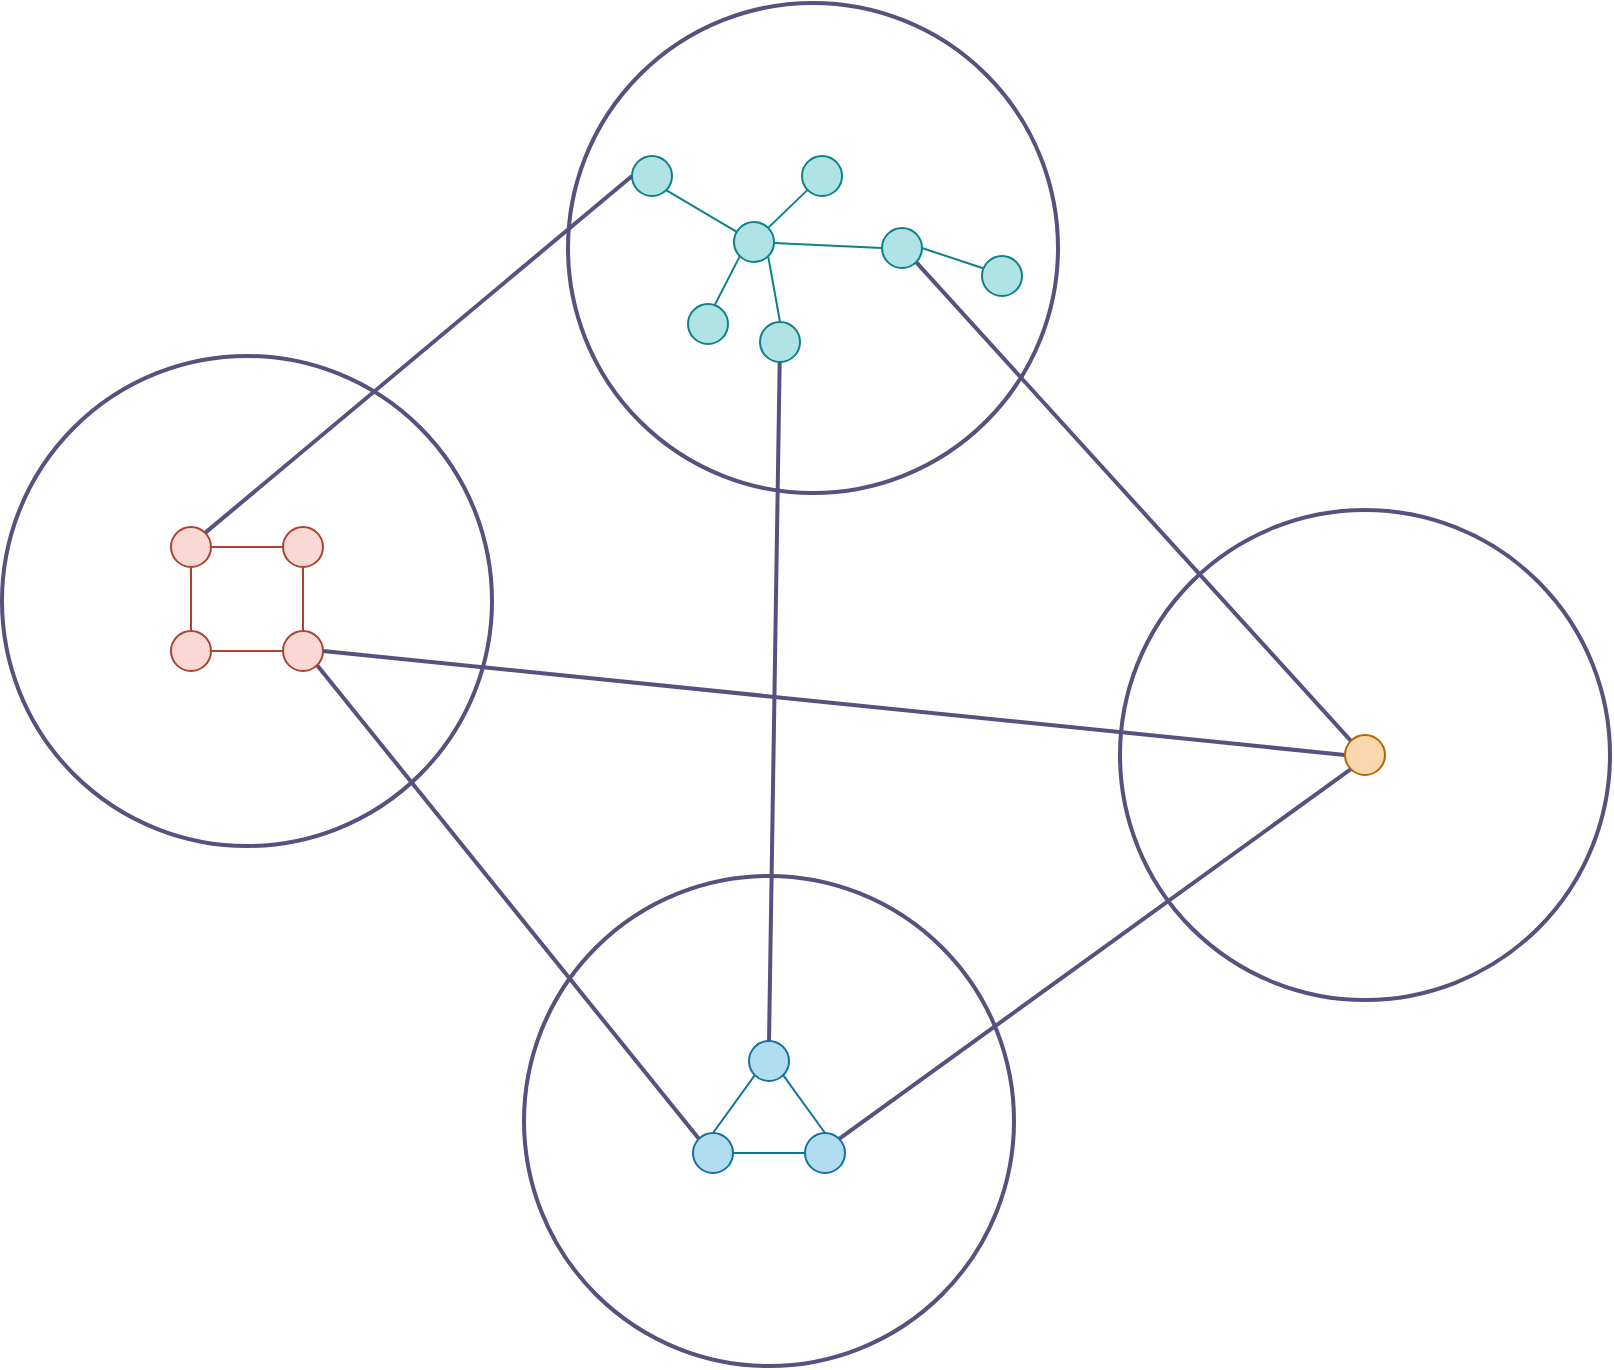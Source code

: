 <mxfile version="22.0.3" type="device">
  <diagram name="Page-1" id="GtEQMl1GCdys-5Ea4ixd">
    <mxGraphModel dx="1834" dy="1294" grid="0" gridSize="10" guides="1" tooltips="1" connect="1" arrows="1" fold="1" page="0" pageScale="1" pageWidth="827" pageHeight="1169" math="0" shadow="0">
      <root>
        <mxCell id="0" />
        <mxCell id="1" parent="0" />
        <mxCell id="A1Iu7sWvwkuZ2wNdgPM5-9" style="edgeStyle=none;curved=1;rounded=0;orthogonalLoop=1;jettySize=auto;html=1;exitX=1;exitY=1;exitDx=0;exitDy=0;entryX=0.5;entryY=0;entryDx=0;entryDy=0;fontSize=12;startSize=8;endSize=8;endArrow=none;endFill=0;fillColor=#b1ddf0;strokeColor=#10739e;" edge="1" parent="1" source="A1Iu7sWvwkuZ2wNdgPM5-3" target="A1Iu7sWvwkuZ2wNdgPM5-5">
          <mxGeometry relative="1" as="geometry" />
        </mxCell>
        <mxCell id="A1Iu7sWvwkuZ2wNdgPM5-39" style="edgeStyle=none;curved=1;rounded=0;orthogonalLoop=1;jettySize=auto;html=1;exitX=0.5;exitY=0;exitDx=0;exitDy=0;fontSize=12;startSize=8;endSize=8;endArrow=none;endFill=0;fillColor=#d0cee2;strokeColor=#56517e;strokeWidth=2;" edge="1" parent="1" source="A1Iu7sWvwkuZ2wNdgPM5-3" target="A1Iu7sWvwkuZ2wNdgPM5-13">
          <mxGeometry relative="1" as="geometry" />
        </mxCell>
        <mxCell id="A1Iu7sWvwkuZ2wNdgPM5-3" value="" style="ellipse;whiteSpace=wrap;html=1;aspect=fixed;fontSize=16;fillColor=#b1ddf0;strokeColor=#10739e;" vertex="1" parent="1">
          <mxGeometry x="3.5" y="438.5" width="20" height="20" as="geometry" />
        </mxCell>
        <mxCell id="A1Iu7sWvwkuZ2wNdgPM5-7" style="edgeStyle=none;curved=1;rounded=0;orthogonalLoop=1;jettySize=auto;html=1;entryX=0;entryY=0.5;entryDx=0;entryDy=0;fontSize=12;startSize=8;endSize=8;endArrow=none;endFill=0;fillColor=#b1ddf0;strokeColor=#10739e;" edge="1" parent="1" source="A1Iu7sWvwkuZ2wNdgPM5-4" target="A1Iu7sWvwkuZ2wNdgPM5-5">
          <mxGeometry relative="1" as="geometry" />
        </mxCell>
        <mxCell id="A1Iu7sWvwkuZ2wNdgPM5-8" style="edgeStyle=none;curved=1;rounded=0;orthogonalLoop=1;jettySize=auto;html=1;exitX=0.5;exitY=0;exitDx=0;exitDy=0;entryX=0;entryY=1;entryDx=0;entryDy=0;fontSize=12;startSize=8;endSize=8;endArrow=none;endFill=0;fillColor=#b1ddf0;strokeColor=#10739e;" edge="1" parent="1" source="A1Iu7sWvwkuZ2wNdgPM5-4" target="A1Iu7sWvwkuZ2wNdgPM5-3">
          <mxGeometry relative="1" as="geometry" />
        </mxCell>
        <mxCell id="A1Iu7sWvwkuZ2wNdgPM5-4" value="" style="ellipse;whiteSpace=wrap;html=1;aspect=fixed;fontSize=16;fillColor=#b1ddf0;strokeColor=#10739e;" vertex="1" parent="1">
          <mxGeometry x="-24.5" y="484.5" width="20" height="20" as="geometry" />
        </mxCell>
        <mxCell id="A1Iu7sWvwkuZ2wNdgPM5-38" style="edgeStyle=none;curved=1;rounded=0;orthogonalLoop=1;jettySize=auto;html=1;exitX=1;exitY=0;exitDx=0;exitDy=0;entryX=0;entryY=1;entryDx=0;entryDy=0;fontSize=12;startSize=8;endSize=8;endArrow=none;endFill=0;fillColor=#d0cee2;strokeColor=#56517e;strokeWidth=2;" edge="1" parent="1" source="A1Iu7sWvwkuZ2wNdgPM5-5" target="A1Iu7sWvwkuZ2wNdgPM5-10">
          <mxGeometry relative="1" as="geometry" />
        </mxCell>
        <mxCell id="A1Iu7sWvwkuZ2wNdgPM5-5" value="" style="ellipse;whiteSpace=wrap;html=1;aspect=fixed;fontSize=16;fillColor=#b1ddf0;strokeColor=#10739e;" vertex="1" parent="1">
          <mxGeometry x="31.5" y="484.5" width="20" height="20" as="geometry" />
        </mxCell>
        <mxCell id="A1Iu7sWvwkuZ2wNdgPM5-40" style="edgeStyle=none;curved=1;rounded=0;orthogonalLoop=1;jettySize=auto;html=1;exitX=0;exitY=0;exitDx=0;exitDy=0;entryX=1;entryY=1;entryDx=0;entryDy=0;fontSize=12;startSize=8;endSize=8;endArrow=none;endFill=0;fillColor=#d0cee2;strokeColor=#56517e;strokeWidth=2;" edge="1" parent="1" source="A1Iu7sWvwkuZ2wNdgPM5-10" target="A1Iu7sWvwkuZ2wNdgPM5-16">
          <mxGeometry relative="1" as="geometry" />
        </mxCell>
        <mxCell id="A1Iu7sWvwkuZ2wNdgPM5-41" style="edgeStyle=none;curved=1;rounded=0;orthogonalLoop=1;jettySize=auto;html=1;exitX=0;exitY=0.5;exitDx=0;exitDy=0;entryX=1;entryY=0.5;entryDx=0;entryDy=0;fontSize=12;startSize=8;endSize=8;endArrow=none;endFill=0;fillColor=#d0cee2;strokeColor=#56517e;strokeWidth=2;" edge="1" parent="1" source="A1Iu7sWvwkuZ2wNdgPM5-10" target="A1Iu7sWvwkuZ2wNdgPM5-27">
          <mxGeometry relative="1" as="geometry" />
        </mxCell>
        <mxCell id="A1Iu7sWvwkuZ2wNdgPM5-10" value="" style="ellipse;whiteSpace=wrap;html=1;aspect=fixed;fontSize=16;fillColor=#fad7ac;strokeColor=#b46504;" vertex="1" parent="1">
          <mxGeometry x="301.5" y="285.5" width="20" height="20" as="geometry" />
        </mxCell>
        <mxCell id="A1Iu7sWvwkuZ2wNdgPM5-19" style="edgeStyle=none;curved=1;rounded=0;orthogonalLoop=1;jettySize=auto;html=1;exitX=1;exitY=0;exitDx=0;exitDy=0;fontSize=12;startSize=8;endSize=8;endArrow=none;endFill=0;fillColor=#b0e3e6;strokeColor=#0e8088;" edge="1" parent="1" source="A1Iu7sWvwkuZ2wNdgPM5-11" target="A1Iu7sWvwkuZ2wNdgPM5-12">
          <mxGeometry relative="1" as="geometry" />
        </mxCell>
        <mxCell id="A1Iu7sWvwkuZ2wNdgPM5-21" style="edgeStyle=none;curved=1;rounded=0;orthogonalLoop=1;jettySize=auto;html=1;exitX=1;exitY=1;exitDx=0;exitDy=0;entryX=0.5;entryY=0;entryDx=0;entryDy=0;fontSize=12;startSize=8;endSize=8;endArrow=none;endFill=0;fillColor=#b0e3e6;strokeColor=#0e8088;" edge="1" parent="1" source="A1Iu7sWvwkuZ2wNdgPM5-11" target="A1Iu7sWvwkuZ2wNdgPM5-13">
          <mxGeometry relative="1" as="geometry" />
        </mxCell>
        <mxCell id="A1Iu7sWvwkuZ2wNdgPM5-22" style="edgeStyle=none;curved=1;rounded=0;orthogonalLoop=1;jettySize=auto;html=1;entryX=0;entryY=0.5;entryDx=0;entryDy=0;fontSize=12;startSize=8;endSize=8;endArrow=none;endFill=0;fillColor=#b0e3e6;strokeColor=#0e8088;" edge="1" parent="1" source="A1Iu7sWvwkuZ2wNdgPM5-11" target="A1Iu7sWvwkuZ2wNdgPM5-16">
          <mxGeometry relative="1" as="geometry" />
        </mxCell>
        <mxCell id="A1Iu7sWvwkuZ2wNdgPM5-11" value="" style="ellipse;whiteSpace=wrap;html=1;aspect=fixed;fontSize=16;fillColor=#b0e3e6;strokeColor=#0e8088;" vertex="1" parent="1">
          <mxGeometry x="-4" y="29" width="20" height="20" as="geometry" />
        </mxCell>
        <mxCell id="A1Iu7sWvwkuZ2wNdgPM5-12" value="" style="ellipse;whiteSpace=wrap;html=1;aspect=fixed;fontSize=16;fillColor=#b0e3e6;strokeColor=#0e8088;" vertex="1" parent="1">
          <mxGeometry x="30" y="-4" width="20" height="20" as="geometry" />
        </mxCell>
        <mxCell id="A1Iu7sWvwkuZ2wNdgPM5-13" value="" style="ellipse;whiteSpace=wrap;html=1;aspect=fixed;fontSize=16;fillColor=#b0e3e6;strokeColor=#0e8088;" vertex="1" parent="1">
          <mxGeometry x="9" y="79" width="20" height="20" as="geometry" />
        </mxCell>
        <mxCell id="A1Iu7sWvwkuZ2wNdgPM5-14" value="" style="ellipse;whiteSpace=wrap;html=1;aspect=fixed;fontSize=16;fillColor=#b0e3e6;strokeColor=#0e8088;" vertex="1" parent="1">
          <mxGeometry x="-27" y="70" width="20" height="20" as="geometry" />
        </mxCell>
        <mxCell id="A1Iu7sWvwkuZ2wNdgPM5-15" value="" style="ellipse;whiteSpace=wrap;html=1;aspect=fixed;fontSize=16;fillColor=#b0e3e6;strokeColor=#0e8088;" vertex="1" parent="1">
          <mxGeometry x="120" y="46" width="20" height="20" as="geometry" />
        </mxCell>
        <mxCell id="A1Iu7sWvwkuZ2wNdgPM5-16" value="" style="ellipse;whiteSpace=wrap;html=1;aspect=fixed;fontSize=16;fillColor=#b0e3e6;strokeColor=#0e8088;" vertex="1" parent="1">
          <mxGeometry x="70" y="32" width="20" height="20" as="geometry" />
        </mxCell>
        <mxCell id="A1Iu7sWvwkuZ2wNdgPM5-18" style="edgeStyle=none;curved=1;rounded=0;orthogonalLoop=1;jettySize=auto;html=1;exitX=1;exitY=1;exitDx=0;exitDy=0;fontSize=12;startSize=8;endSize=8;endArrow=none;endFill=0;fillColor=#b0e3e6;strokeColor=#0e8088;" edge="1" parent="1" source="A1Iu7sWvwkuZ2wNdgPM5-17" target="A1Iu7sWvwkuZ2wNdgPM5-11">
          <mxGeometry relative="1" as="geometry" />
        </mxCell>
        <mxCell id="A1Iu7sWvwkuZ2wNdgPM5-17" value="" style="ellipse;whiteSpace=wrap;html=1;aspect=fixed;fontSize=16;fillColor=#b0e3e6;strokeColor=#0e8088;" vertex="1" parent="1">
          <mxGeometry x="-55" y="-4" width="20" height="20" as="geometry" />
        </mxCell>
        <mxCell id="A1Iu7sWvwkuZ2wNdgPM5-20" style="edgeStyle=none;curved=1;rounded=0;orthogonalLoop=1;jettySize=auto;html=1;exitX=0;exitY=1;exitDx=0;exitDy=0;entryX=0.672;entryY=0.017;entryDx=0;entryDy=0;entryPerimeter=0;fontSize=12;startSize=8;endSize=8;endArrow=none;endFill=0;fillColor=#b0e3e6;strokeColor=#0e8088;" edge="1" parent="1" source="A1Iu7sWvwkuZ2wNdgPM5-11" target="A1Iu7sWvwkuZ2wNdgPM5-14">
          <mxGeometry relative="1" as="geometry" />
        </mxCell>
        <mxCell id="A1Iu7sWvwkuZ2wNdgPM5-23" style="edgeStyle=none;curved=1;rounded=0;orthogonalLoop=1;jettySize=auto;html=1;exitX=1;exitY=0.5;exitDx=0;exitDy=0;entryX=0.028;entryY=0.306;entryDx=0;entryDy=0;entryPerimeter=0;fontSize=12;startSize=8;endSize=8;fillColor=#b0e3e6;strokeColor=#0e8088;endArrow=none;endFill=0;" edge="1" parent="1" source="A1Iu7sWvwkuZ2wNdgPM5-16" target="A1Iu7sWvwkuZ2wNdgPM5-15">
          <mxGeometry relative="1" as="geometry" />
        </mxCell>
        <mxCell id="A1Iu7sWvwkuZ2wNdgPM5-29" style="edgeStyle=none;curved=1;rounded=0;orthogonalLoop=1;jettySize=auto;html=1;exitX=1;exitY=0.5;exitDx=0;exitDy=0;entryX=0;entryY=0.5;entryDx=0;entryDy=0;fontSize=12;startSize=8;endSize=8;endArrow=none;endFill=0;fillColor=#fad9d5;strokeColor=#ae4132;" edge="1" parent="1" source="A1Iu7sWvwkuZ2wNdgPM5-24" target="A1Iu7sWvwkuZ2wNdgPM5-25">
          <mxGeometry relative="1" as="geometry" />
        </mxCell>
        <mxCell id="A1Iu7sWvwkuZ2wNdgPM5-42" style="edgeStyle=none;curved=1;rounded=0;orthogonalLoop=1;jettySize=auto;html=1;exitX=1;exitY=0;exitDx=0;exitDy=0;entryX=0;entryY=0.5;entryDx=0;entryDy=0;fontSize=12;startSize=8;endSize=8;endArrow=none;endFill=0;fillColor=#d0cee2;strokeColor=#56517e;strokeWidth=2;" edge="1" parent="1" source="A1Iu7sWvwkuZ2wNdgPM5-24" target="A1Iu7sWvwkuZ2wNdgPM5-17">
          <mxGeometry relative="1" as="geometry" />
        </mxCell>
        <mxCell id="A1Iu7sWvwkuZ2wNdgPM5-24" value="" style="ellipse;whiteSpace=wrap;html=1;aspect=fixed;fontSize=16;fillColor=#fad9d5;strokeColor=#ae4132;" vertex="1" parent="1">
          <mxGeometry x="-285.5" y="181.5" width="20" height="20" as="geometry" />
        </mxCell>
        <mxCell id="A1Iu7sWvwkuZ2wNdgPM5-30" style="edgeStyle=none;curved=1;rounded=0;orthogonalLoop=1;jettySize=auto;html=1;exitX=0.5;exitY=1;exitDx=0;exitDy=0;fontSize=12;startSize=8;endSize=8;endArrow=none;endFill=0;fillColor=#fad9d5;strokeColor=#ae4132;" edge="1" parent="1" source="A1Iu7sWvwkuZ2wNdgPM5-25" target="A1Iu7sWvwkuZ2wNdgPM5-27">
          <mxGeometry relative="1" as="geometry" />
        </mxCell>
        <mxCell id="A1Iu7sWvwkuZ2wNdgPM5-25" value="" style="ellipse;whiteSpace=wrap;html=1;aspect=fixed;fontSize=16;fillColor=#fad9d5;strokeColor=#ae4132;" vertex="1" parent="1">
          <mxGeometry x="-229.5" y="181.5" width="20" height="20" as="geometry" />
        </mxCell>
        <mxCell id="A1Iu7sWvwkuZ2wNdgPM5-28" style="edgeStyle=none;curved=1;rounded=0;orthogonalLoop=1;jettySize=auto;html=1;fontSize=12;startSize=8;endSize=8;endArrow=none;endFill=0;fillColor=#fad9d5;strokeColor=#ae4132;" edge="1" parent="1" source="A1Iu7sWvwkuZ2wNdgPM5-26" target="A1Iu7sWvwkuZ2wNdgPM5-24">
          <mxGeometry relative="1" as="geometry" />
        </mxCell>
        <mxCell id="A1Iu7sWvwkuZ2wNdgPM5-26" value="" style="ellipse;whiteSpace=wrap;html=1;aspect=fixed;fontSize=16;fillColor=#fad9d5;strokeColor=#ae4132;" vertex="1" parent="1">
          <mxGeometry x="-285.5" y="233.5" width="20" height="20" as="geometry" />
        </mxCell>
        <mxCell id="A1Iu7sWvwkuZ2wNdgPM5-31" style="edgeStyle=none;curved=1;rounded=0;orthogonalLoop=1;jettySize=auto;html=1;exitX=0;exitY=0.5;exitDx=0;exitDy=0;fontSize=12;startSize=8;endSize=8;endArrow=none;endFill=0;fillColor=#fad9d5;strokeColor=#ae4132;" edge="1" parent="1" source="A1Iu7sWvwkuZ2wNdgPM5-27" target="A1Iu7sWvwkuZ2wNdgPM5-26">
          <mxGeometry relative="1" as="geometry" />
        </mxCell>
        <mxCell id="A1Iu7sWvwkuZ2wNdgPM5-37" style="edgeStyle=none;curved=1;rounded=0;orthogonalLoop=1;jettySize=auto;html=1;exitX=1;exitY=1;exitDx=0;exitDy=0;entryX=0;entryY=0;entryDx=0;entryDy=0;fontSize=12;startSize=8;endSize=8;endArrow=none;endFill=0;fillColor=#d0cee2;strokeColor=#56517e;strokeWidth=2;" edge="1" parent="1" source="A1Iu7sWvwkuZ2wNdgPM5-27" target="A1Iu7sWvwkuZ2wNdgPM5-4">
          <mxGeometry relative="1" as="geometry" />
        </mxCell>
        <mxCell id="A1Iu7sWvwkuZ2wNdgPM5-27" value="" style="ellipse;whiteSpace=wrap;html=1;aspect=fixed;fontSize=16;fillColor=#fad9d5;strokeColor=#ae4132;" vertex="1" parent="1">
          <mxGeometry x="-229.5" y="233.5" width="20" height="20" as="geometry" />
        </mxCell>
        <mxCell id="A1Iu7sWvwkuZ2wNdgPM5-32" value="" style="ellipse;whiteSpace=wrap;html=1;aspect=fixed;fontSize=16;fillColor=none;strokeColor=#56517e;strokeWidth=2;" vertex="1" parent="1">
          <mxGeometry x="-87" y="-80.5" width="245" height="245" as="geometry" />
        </mxCell>
        <mxCell id="A1Iu7sWvwkuZ2wNdgPM5-33" value="" style="ellipse;whiteSpace=wrap;html=1;aspect=fixed;fontSize=16;fillColor=none;strokeColor=#56517e;strokeWidth=2;" vertex="1" parent="1">
          <mxGeometry x="-370" y="96" width="245" height="245" as="geometry" />
        </mxCell>
        <mxCell id="A1Iu7sWvwkuZ2wNdgPM5-34" value="" style="ellipse;whiteSpace=wrap;html=1;aspect=fixed;fontSize=16;fillColor=none;strokeColor=#56517e;strokeWidth=2;" vertex="1" parent="1">
          <mxGeometry x="-109" y="356" width="245" height="245" as="geometry" />
        </mxCell>
        <mxCell id="A1Iu7sWvwkuZ2wNdgPM5-35" value="" style="ellipse;whiteSpace=wrap;html=1;aspect=fixed;fontSize=16;fillColor=none;strokeColor=#56517e;strokeWidth=2;" vertex="1" parent="1">
          <mxGeometry x="189" y="173" width="245" height="245" as="geometry" />
        </mxCell>
      </root>
    </mxGraphModel>
  </diagram>
</mxfile>
